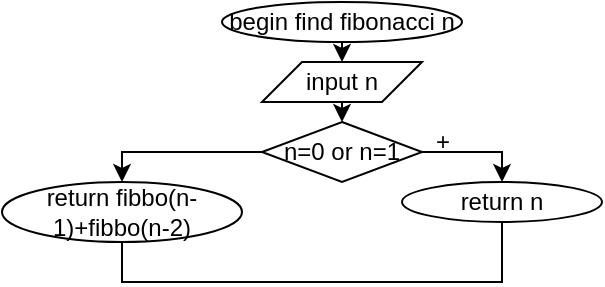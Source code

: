 <mxfile version="21.1.2" type="device">
  <diagram name="Page-1" id="2e3KgjJzdzKdFFn5oYba">
    <mxGraphModel dx="522" dy="523" grid="1" gridSize="10" guides="1" tooltips="1" connect="1" arrows="1" fold="1" page="1" pageScale="1" pageWidth="1200" pageHeight="1600" math="0" shadow="0">
      <root>
        <mxCell id="0" />
        <mxCell id="1" parent="0" />
        <mxCell id="Mo5PXs0je8lvETwz3aJE-1" value="begin find fibonacci n" style="ellipse;whiteSpace=wrap;html=1;" vertex="1" parent="1">
          <mxGeometry x="180" width="120" height="20" as="geometry" />
        </mxCell>
        <mxCell id="Mo5PXs0je8lvETwz3aJE-2" value="" style="endArrow=classic;html=1;rounded=0;exitX=0.5;exitY=1;exitDx=0;exitDy=0;entryX=0.5;entryY=0;entryDx=0;entryDy=0;" edge="1" parent="1" source="Mo5PXs0je8lvETwz3aJE-1" target="Mo5PXs0je8lvETwz3aJE-3">
          <mxGeometry width="50" height="50" relative="1" as="geometry">
            <mxPoint x="300" y="200" as="sourcePoint" />
            <mxPoint x="240" y="30" as="targetPoint" />
          </mxGeometry>
        </mxCell>
        <mxCell id="Mo5PXs0je8lvETwz3aJE-3" value="input n" style="shape=parallelogram;perimeter=parallelogramPerimeter;whiteSpace=wrap;html=1;fixedSize=1;" vertex="1" parent="1">
          <mxGeometry x="200" y="30" width="80" height="20" as="geometry" />
        </mxCell>
        <mxCell id="Mo5PXs0je8lvETwz3aJE-5" value="" style="endArrow=classic;html=1;rounded=0;exitX=0.5;exitY=1;exitDx=0;exitDy=0;entryX=0.5;entryY=0;entryDx=0;entryDy=0;" edge="1" parent="1" source="Mo5PXs0je8lvETwz3aJE-3" target="Mo5PXs0je8lvETwz3aJE-6">
          <mxGeometry width="50" height="50" relative="1" as="geometry">
            <mxPoint x="280" y="210" as="sourcePoint" />
            <mxPoint x="330" y="160" as="targetPoint" />
          </mxGeometry>
        </mxCell>
        <mxCell id="Mo5PXs0je8lvETwz3aJE-6" value="n=0 or n=1" style="rhombus;whiteSpace=wrap;html=1;" vertex="1" parent="1">
          <mxGeometry x="200" y="60" width="80" height="30" as="geometry" />
        </mxCell>
        <mxCell id="Mo5PXs0je8lvETwz3aJE-7" value="" style="endArrow=classic;html=1;rounded=0;exitX=1;exitY=0.5;exitDx=0;exitDy=0;entryX=0.5;entryY=0;entryDx=0;entryDy=0;" edge="1" parent="1" source="Mo5PXs0je8lvETwz3aJE-6" target="Mo5PXs0je8lvETwz3aJE-8">
          <mxGeometry width="50" height="50" relative="1" as="geometry">
            <mxPoint x="370" y="120" as="sourcePoint" />
            <mxPoint x="420" y="70" as="targetPoint" />
            <Array as="points">
              <mxPoint x="320" y="75" />
            </Array>
          </mxGeometry>
        </mxCell>
        <mxCell id="Mo5PXs0je8lvETwz3aJE-8" value="return n" style="ellipse;whiteSpace=wrap;html=1;" vertex="1" parent="1">
          <mxGeometry x="270" y="90" width="100" height="20" as="geometry" />
        </mxCell>
        <mxCell id="Mo5PXs0je8lvETwz3aJE-10" value="+" style="text;html=1;align=center;verticalAlign=middle;resizable=0;points=[];autosize=1;strokeColor=none;fillColor=none;" vertex="1" parent="1">
          <mxGeometry x="275" y="55" width="30" height="30" as="geometry" />
        </mxCell>
        <mxCell id="Mo5PXs0je8lvETwz3aJE-11" value="" style="endArrow=classic;html=1;rounded=0;exitX=0;exitY=0.5;exitDx=0;exitDy=0;entryX=0.5;entryY=0;entryDx=0;entryDy=0;" edge="1" parent="1" source="Mo5PXs0je8lvETwz3aJE-6" target="Mo5PXs0je8lvETwz3aJE-12">
          <mxGeometry width="50" height="50" relative="1" as="geometry">
            <mxPoint x="90" y="80" as="sourcePoint" />
            <mxPoint x="140" y="30" as="targetPoint" />
            <Array as="points">
              <mxPoint x="130" y="75" />
            </Array>
          </mxGeometry>
        </mxCell>
        <mxCell id="Mo5PXs0je8lvETwz3aJE-12" value="return fibbo(n-1)+fibbo(n-2)" style="ellipse;whiteSpace=wrap;html=1;" vertex="1" parent="1">
          <mxGeometry x="70" y="90" width="120" height="30" as="geometry" />
        </mxCell>
        <mxCell id="Mo5PXs0je8lvETwz3aJE-13" value="" style="endArrow=none;html=1;rounded=0;exitX=0.5;exitY=1;exitDx=0;exitDy=0;entryX=0.5;entryY=1;entryDx=0;entryDy=0;" edge="1" parent="1" source="Mo5PXs0je8lvETwz3aJE-12" target="Mo5PXs0je8lvETwz3aJE-8">
          <mxGeometry width="50" height="50" relative="1" as="geometry">
            <mxPoint x="220" y="260" as="sourcePoint" />
            <mxPoint x="270" y="210" as="targetPoint" />
            <Array as="points">
              <mxPoint x="130" y="140" />
              <mxPoint x="320" y="140" />
            </Array>
          </mxGeometry>
        </mxCell>
      </root>
    </mxGraphModel>
  </diagram>
</mxfile>
